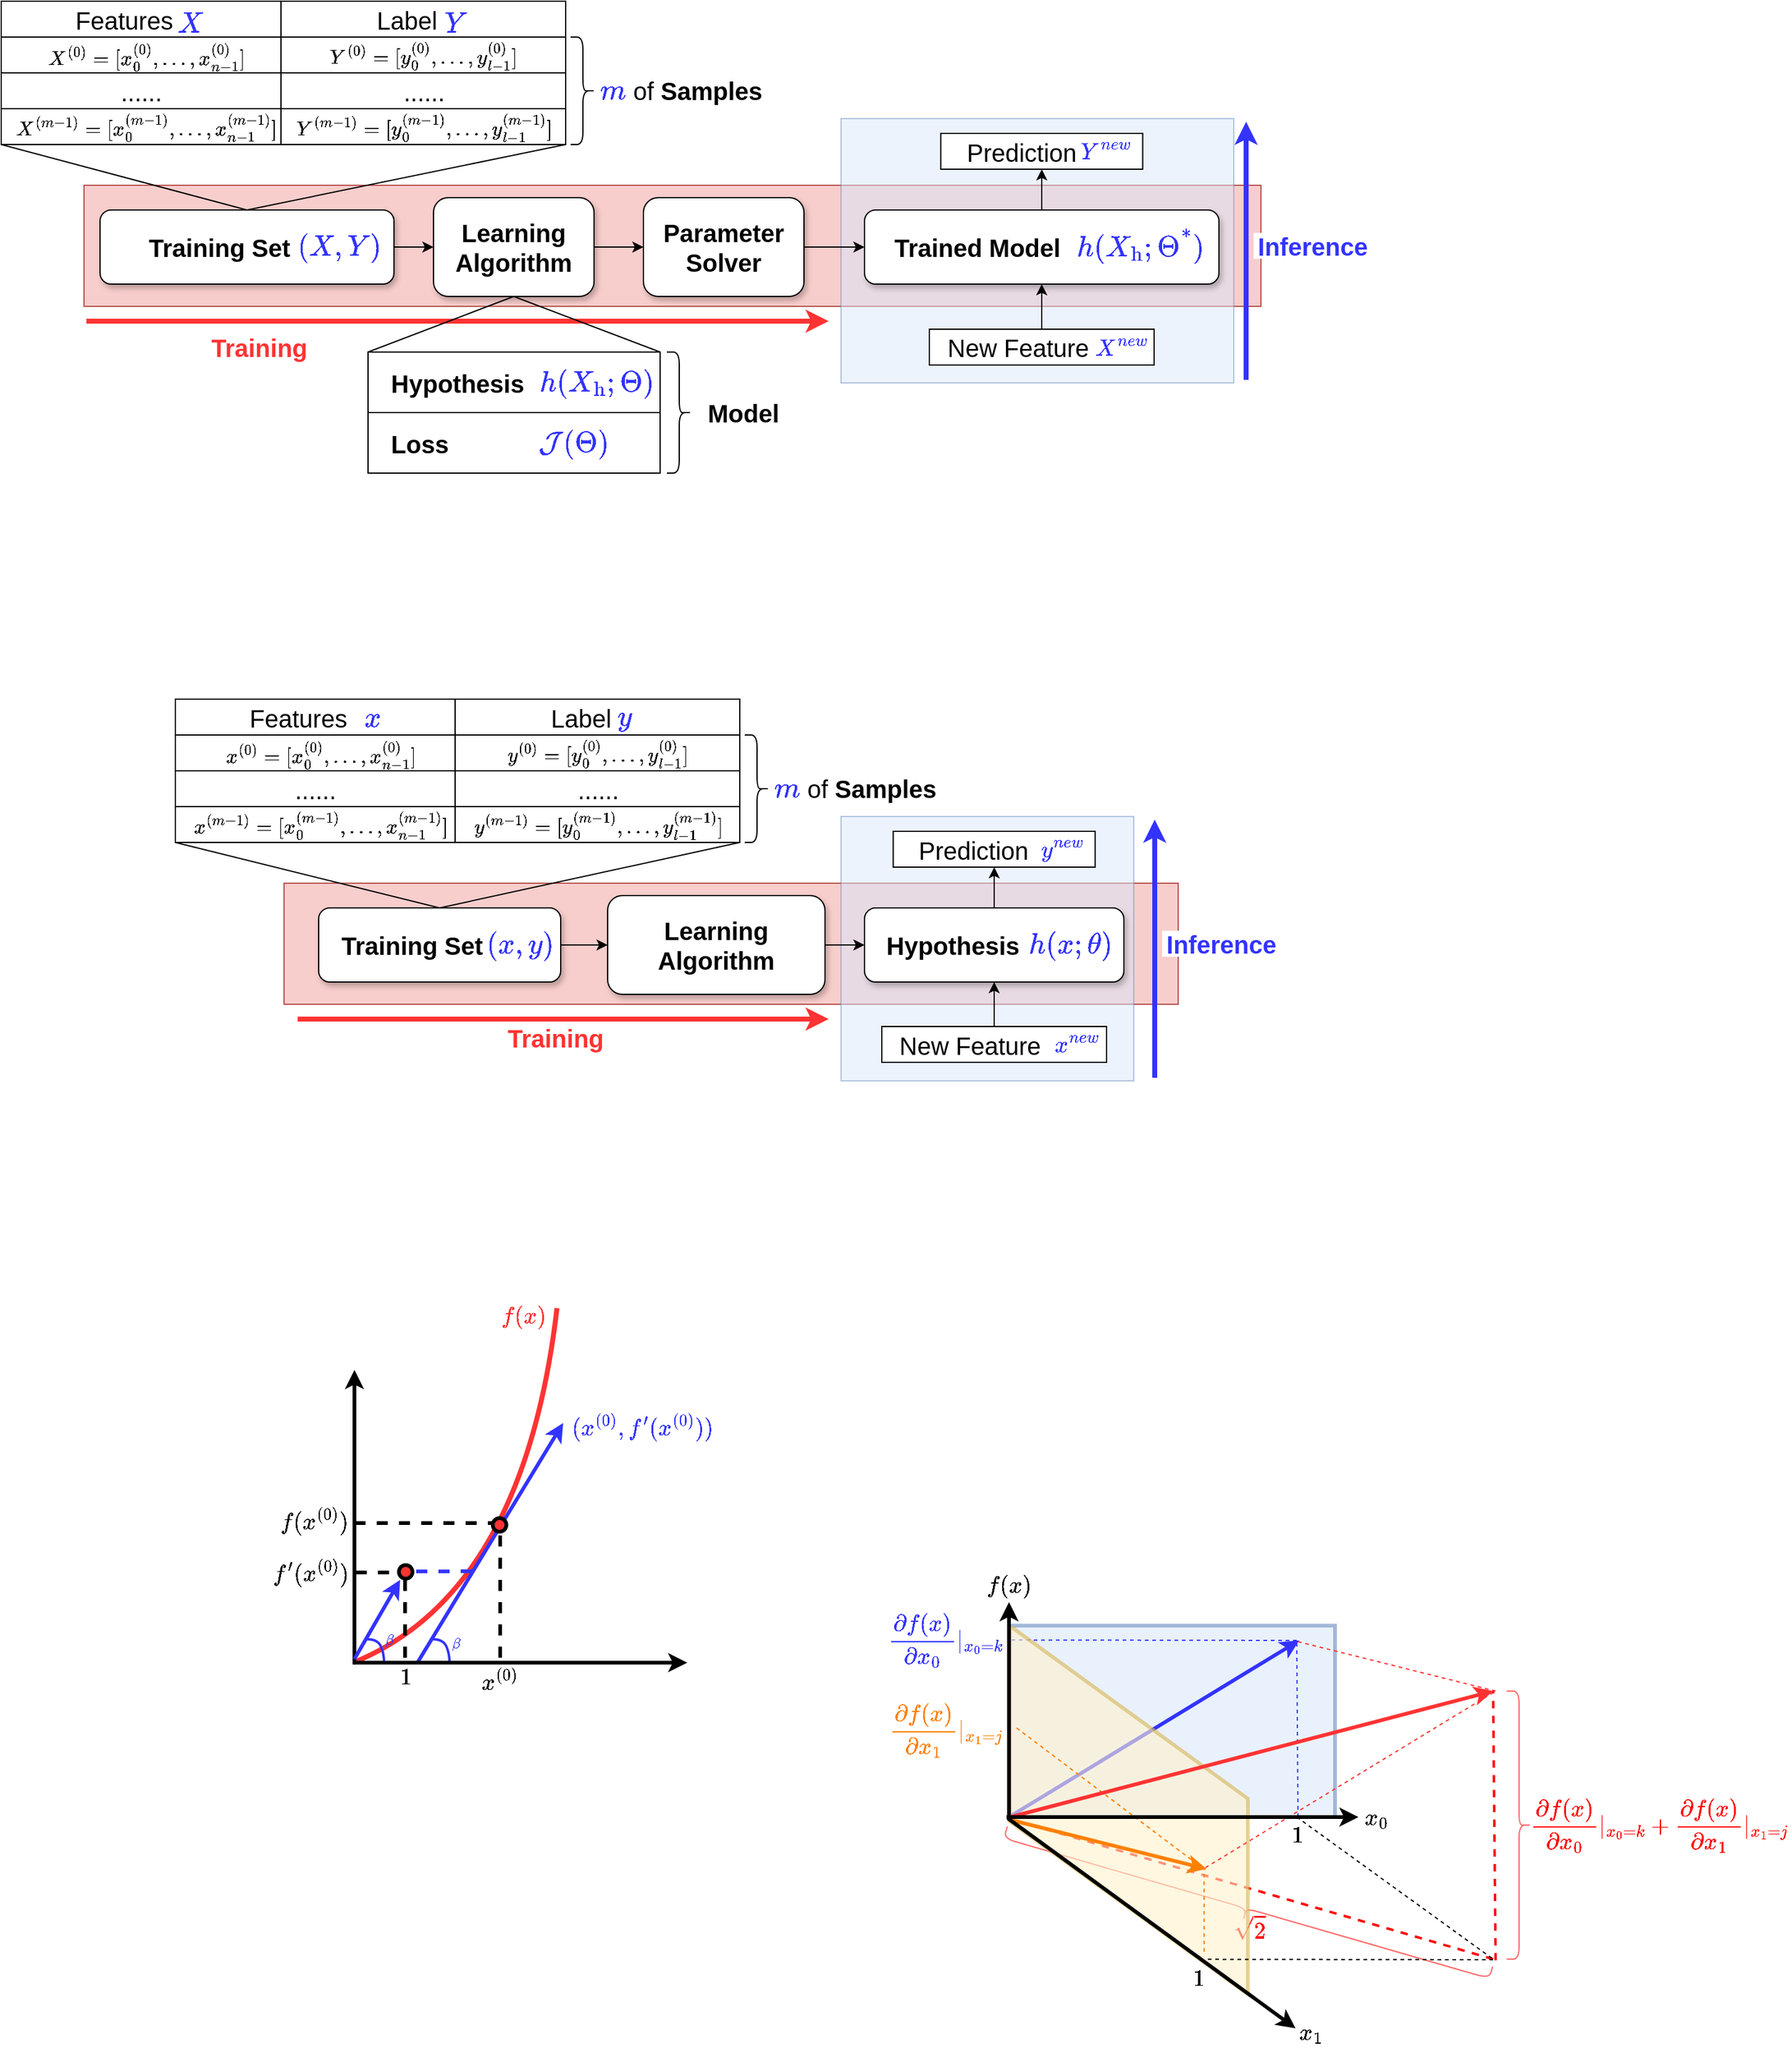 <mxfile version="15.8.7" type="device"><diagram id="SmCuxD0KoDtqSXD0Jxtx" name="第 1 页"><mxGraphModel dx="1598" dy="1598" grid="0" gridSize="10" guides="1" tooltips="1" connect="1" arrows="1" fold="1" page="0" pageScale="1" pageWidth="827" pageHeight="1169" math="1" shadow="0"><root><mxCell id="0"/><mxCell id="1" parent="0"/><mxCell id="81U2TxfX1TmiA7AvvJI9-63" value="&lt;font style=&quot;font-size: 16px&quot;&gt;$$\sqrt{2}$$&lt;/font&gt;" style="text;html=1;strokeColor=none;fillColor=none;align=center;verticalAlign=middle;whiteSpace=wrap;rounded=0;fontSize=16;fontColor=#FF0000;fontStyle=1" parent="1" vertex="1"><mxGeometry x="678" y="1149" width="60" height="30" as="geometry"/></mxCell><mxCell id="81U2TxfX1TmiA7AvvJI9-68" value="" style="shape=curlyBracket;whiteSpace=wrap;html=1;rounded=1;fontSize=10;fontColor=#FF0000;strokeWidth=1;fillColor=#FF3333;opacity=60;rotation=-73.9;strokeColor=#FF0000;size=0.5;" parent="1" vertex="1"><mxGeometry x="695.36" y="943.47" width="20" height="409" as="geometry"/></mxCell><mxCell id="81U2TxfX1TmiA7AvvJI9-62" value="" style="endArrow=none;html=1;rounded=0;strokeWidth=2;endFill=0;dashed=1;strokeColor=#FF0000;" parent="1" edge="1"><mxGeometry width="50" height="50" relative="1" as="geometry"><mxPoint x="905" y="1189" as="sourcePoint"/><mxPoint x="512" y="1075" as="targetPoint"/></mxGeometry></mxCell><mxCell id="81U2TxfX1TmiA7AvvJI9-39" value="" style="rounded=0;whiteSpace=wrap;html=1;fontSize=10;strokeWidth=3;fillColor=#dae8fc;strokeColor=#6c8ebf;opacity=60;" parent="1" vertex="1"><mxGeometry x="513" y="919" width="264" height="155" as="geometry"/></mxCell><mxCell id="81U2TxfX1TmiA7AvvJI9-50" value="" style="endArrow=none;html=1;rounded=0;strokeWidth=1;endFill=0;dashed=1;strokeColor=#3333FF;" parent="1" edge="1"><mxGeometry width="50" height="50" relative="1" as="geometry"><mxPoint x="746" y="931" as="sourcePoint"/><mxPoint x="513" y="930.66" as="targetPoint"/></mxGeometry></mxCell><mxCell id="81U2TxfX1TmiA7AvvJI9-38" value="" style="endArrow=classic;html=1;rounded=0;strokeWidth=3;strokeColor=#3333FF;" parent="1" edge="1"><mxGeometry width="50" height="50" relative="1" as="geometry"><mxPoint x="513" y="1074" as="sourcePoint"/><mxPoint x="748" y="931" as="targetPoint"/></mxGeometry></mxCell><mxCell id="81U2TxfX1TmiA7AvvJI9-3" value="" style="curved=1;endArrow=none;html=1;rounded=0;strokeWidth=4;endFill=0;fontColor=#FF3333;strokeColor=#FF3333;" parent="1" edge="1"><mxGeometry width="50" height="50" relative="1" as="geometry"><mxPoint x="-18" y="949" as="sourcePoint"/><mxPoint x="147" y="662" as="targetPoint"/><Array as="points"><mxPoint x="120" y="893"/></Array></mxGeometry></mxCell><mxCell id="81U2TxfX1TmiA7AvvJI9-29" value="" style="curved=1;endArrow=none;html=1;rounded=0;fontSize=16;fontColor=#FF3333;strokeColor=#3333FF;strokeWidth=2;endFill=0;" parent="1" edge="1"><mxGeometry width="50" height="50" relative="1" as="geometry"><mxPoint x="7" y="949" as="sourcePoint"/><mxPoint x="-7" y="930" as="targetPoint"/><Array as="points"><mxPoint x="7" y="942"/><mxPoint x="2" y="930"/></Array></mxGeometry></mxCell><mxCell id="81U2TxfX1TmiA7AvvJI9-19" value="" style="endArrow=classic;html=1;rounded=0;strokeWidth=3;strokeColor=#3333FF;" parent="1" edge="1"><mxGeometry width="50" height="50" relative="1" as="geometry"><mxPoint x="34" y="949" as="sourcePoint"/><mxPoint x="152" y="755" as="targetPoint"/></mxGeometry></mxCell><mxCell id="eMT4apWKfpymmdmv4tXJ-37" value="" style="rounded=0;whiteSpace=wrap;html=1;shadow=0;fontSize=16;strokeColor=#b85450;strokeWidth=1;fillColor=#f8cecc;" parent="1" vertex="1"><mxGeometry x="-74" y="318" width="724" height="98" as="geometry"/></mxCell><mxCell id="eMT4apWKfpymmdmv4tXJ-38" value="" style="rounded=0;whiteSpace=wrap;html=1;shadow=0;fontSize=16;strokeColor=#6c8ebf;strokeWidth=1;fillColor=#dae8fc;opacity=50;" parent="1" vertex="1"><mxGeometry x="377" y="264" width="237" height="214" as="geometry"/></mxCell><mxCell id="eMT4apWKfpymmdmv4tXJ-4" style="edgeStyle=orthogonalEdgeStyle;rounded=0;orthogonalLoop=1;jettySize=auto;html=1;entryX=0;entryY=0.5;entryDx=0;entryDy=0;fontSize=20;" parent="1" source="eMT4apWKfpymmdmv4tXJ-1" target="eMT4apWKfpymmdmv4tXJ-3" edge="1"><mxGeometry relative="1" as="geometry"/></mxCell><mxCell id="eMT4apWKfpymmdmv4tXJ-1" value="&lt;font style=&quot;font-size: 20px&quot;&gt;&lt;b&gt;Training Set&amp;nbsp; &amp;nbsp; &amp;nbsp; &amp;nbsp;&amp;nbsp;&lt;/b&gt;&lt;/font&gt;" style="rounded=1;whiteSpace=wrap;html=1;shadow=1;" parent="1" vertex="1"><mxGeometry x="-46" y="338" width="196" height="60" as="geometry"/></mxCell><mxCell id="eMT4apWKfpymmdmv4tXJ-22" style="edgeStyle=orthogonalEdgeStyle;rounded=0;orthogonalLoop=1;jettySize=auto;html=1;fontSize=20;fontColor=#000000;" parent="1" source="eMT4apWKfpymmdmv4tXJ-2" target="eMT4apWKfpymmdmv4tXJ-21" edge="1"><mxGeometry relative="1" as="geometry"/></mxCell><mxCell id="eMT4apWKfpymmdmv4tXJ-2" value="&lt;font style=&quot;font-size: 20px&quot;&gt;&lt;b&gt;Hypothesis&amp;nbsp; &amp;nbsp; &amp;nbsp; &amp;nbsp; &amp;nbsp; &amp;nbsp;&amp;nbsp;&lt;/b&gt;&lt;/font&gt;" style="rounded=1;whiteSpace=wrap;html=1;shadow=1;" parent="1" vertex="1"><mxGeometry x="396" y="338" width="210" height="60" as="geometry"/></mxCell><mxCell id="eMT4apWKfpymmdmv4tXJ-5" style="edgeStyle=orthogonalEdgeStyle;rounded=0;orthogonalLoop=1;jettySize=auto;html=1;fontSize=20;" parent="1" source="eMT4apWKfpymmdmv4tXJ-3" target="eMT4apWKfpymmdmv4tXJ-2" edge="1"><mxGeometry relative="1" as="geometry"/></mxCell><mxCell id="eMT4apWKfpymmdmv4tXJ-3" value="&lt;font style=&quot;font-size: 20px&quot;&gt;&lt;b&gt;Learning Algorithm&lt;/b&gt;&lt;/font&gt;" style="rounded=1;whiteSpace=wrap;html=1;shadow=1;" parent="1" vertex="1"><mxGeometry x="188" y="328" width="176" height="80" as="geometry"/></mxCell><mxCell id="eMT4apWKfpymmdmv4tXJ-6" value="$$h(x;\theta)$$" style="text;html=1;strokeColor=none;fillColor=none;align=center;verticalAlign=middle;whiteSpace=wrap;rounded=0;fontSize=20;fontColor=#3333FF;fontStyle=1" parent="1" vertex="1"><mxGeometry x="533" y="353" width="60" height="30" as="geometry"/></mxCell><mxCell id="eMT4apWKfpymmdmv4tXJ-7" value="Features&amp;nbsp; &amp;nbsp; &amp;nbsp;" style="rounded=0;whiteSpace=wrap;html=1;fontSize=20;" parent="1" vertex="1"><mxGeometry x="-162" y="169" width="226.5" height="29" as="geometry"/></mxCell><mxCell id="eMT4apWKfpymmdmv4tXJ-8" value="Label&amp;nbsp; &amp;nbsp; &amp;nbsp;" style="rounded=0;whiteSpace=wrap;html=1;fontSize=20;" parent="1" vertex="1"><mxGeometry x="64.5" y="169" width="230.5" height="29" as="geometry"/></mxCell><mxCell id="eMT4apWKfpymmdmv4tXJ-9" value="$$x$$" style="text;html=1;strokeColor=none;fillColor=none;align=center;verticalAlign=middle;whiteSpace=wrap;rounded=0;fontSize=20;fontColor=#3333FF;fontStyle=1" parent="1" vertex="1"><mxGeometry x="-32" y="169" width="60" height="30" as="geometry"/></mxCell><mxCell id="eMT4apWKfpymmdmv4tXJ-10" value="$$y$$" style="text;html=1;strokeColor=none;fillColor=none;align=center;verticalAlign=middle;whiteSpace=wrap;rounded=0;fontSize=20;fontColor=#3333FF;fontStyle=1" parent="1" vertex="1"><mxGeometry x="188" y="168" width="28" height="30" as="geometry"/></mxCell><mxCell id="eMT4apWKfpymmdmv4tXJ-13" value="......" style="rounded=0;whiteSpace=wrap;html=1;fontSize=20;" parent="1" vertex="1"><mxGeometry x="-162" y="227" width="226.5" height="29" as="geometry"/></mxCell><mxCell id="eMT4apWKfpymmdmv4tXJ-14" value="......" style="rounded=0;whiteSpace=wrap;html=1;fontSize=20;" parent="1" vertex="1"><mxGeometry x="64.5" y="227" width="230.5" height="29" as="geometry"/></mxCell><mxCell id="eMT4apWKfpymmdmv4tXJ-17" value="&lt;font color=&quot;#000000&quot;&gt;of&lt;b&gt; Samples&lt;/b&gt;&lt;/font&gt;" style="text;html=1;strokeColor=none;fillColor=none;align=center;verticalAlign=middle;whiteSpace=wrap;rounded=0;shadow=1;fontSize=20;fontColor=#3333FF;" parent="1" vertex="1"><mxGeometry x="347" y="230.5" width="110" height="21" as="geometry"/></mxCell><mxCell id="eMT4apWKfpymmdmv4tXJ-19" style="edgeStyle=orthogonalEdgeStyle;rounded=0;orthogonalLoop=1;jettySize=auto;html=1;entryX=0.5;entryY=1;entryDx=0;entryDy=0;fontSize=20;fontColor=#000000;" parent="1" source="eMT4apWKfpymmdmv4tXJ-18" target="eMT4apWKfpymmdmv4tXJ-2" edge="1"><mxGeometry relative="1" as="geometry"/></mxCell><mxCell id="eMT4apWKfpymmdmv4tXJ-18" value="New Feature&amp;nbsp; &amp;nbsp; &amp;nbsp; &amp;nbsp;" style="rounded=0;whiteSpace=wrap;html=1;fontSize=20;" parent="1" vertex="1"><mxGeometry x="410" y="434" width="182" height="29" as="geometry"/></mxCell><mxCell id="eMT4apWKfpymmdmv4tXJ-20" value="$$x^{new}$$" style="text;html=1;strokeColor=none;fillColor=none;align=center;verticalAlign=middle;whiteSpace=wrap;rounded=0;fontSize=16;fontColor=#3333FF;fontStyle=1" parent="1" vertex="1"><mxGeometry x="538" y="434" width="60" height="30" as="geometry"/></mxCell><mxCell id="eMT4apWKfpymmdmv4tXJ-21" value="Prediction&amp;nbsp; &amp;nbsp; &amp;nbsp;&amp;nbsp;" style="rounded=0;whiteSpace=wrap;html=1;fontSize=20;" parent="1" vertex="1"><mxGeometry x="419.25" y="276" width="163.5" height="29" as="geometry"/></mxCell><mxCell id="eMT4apWKfpymmdmv4tXJ-23" value="$$y^{new}$$" style="text;html=1;strokeColor=none;fillColor=none;align=center;verticalAlign=middle;whiteSpace=wrap;rounded=0;fontSize=16;fontColor=#3333FF;fontStyle=1" parent="1" vertex="1"><mxGeometry x="543" y="276" width="28" height="30" as="geometry"/></mxCell><mxCell id="eMT4apWKfpymmdmv4tXJ-24" value="" style="rounded=0;whiteSpace=wrap;html=1;fontSize=16;" parent="1" vertex="1"><mxGeometry x="-162" y="198" width="226.5" height="29" as="geometry"/></mxCell><mxCell id="eMT4apWKfpymmdmv4tXJ-25" value="&lt;span style=&quot;font-size: 14px&quot;&gt;$$y^{(0)}=[y^{(0)}_0,...,y^{(0)}_{l-1}]$$&lt;/span&gt;" style="rounded=0;whiteSpace=wrap;html=1;fontSize=16;" parent="1" vertex="1"><mxGeometry x="64.5" y="198" width="230.5" height="29" as="geometry"/></mxCell><mxCell id="eMT4apWKfpymmdmv4tXJ-26" value="" style="shape=curlyBracket;whiteSpace=wrap;html=1;rounded=1;shadow=0;fontSize=20;fontColor=#000000;strokeWidth=1;strokeColor=default;rotation=-180;" parent="1" vertex="1"><mxGeometry x="299" y="198" width="20" height="87" as="geometry"/></mxCell><mxCell id="eMT4apWKfpymmdmv4tXJ-27" value="$$m$$" style="text;html=1;strokeColor=none;fillColor=none;align=center;verticalAlign=middle;whiteSpace=wrap;rounded=0;fontSize=20;fontColor=#3333FF;fontStyle=1" parent="1" vertex="1"><mxGeometry x="303" y="226" width="60" height="30" as="geometry"/></mxCell><mxCell id="eMT4apWKfpymmdmv4tXJ-28" value="" style="rounded=0;whiteSpace=wrap;html=1;fontSize=16;" parent="1" vertex="1"><mxGeometry x="-162" y="256" width="226.5" height="29" as="geometry"/></mxCell><mxCell id="eMT4apWKfpymmdmv4tXJ-29" value="&lt;span style=&quot;font-size: 14px&quot;&gt;$$y^{(m-1)}=[y^{(m-1)}_0,...,y^{(m-1)}_{l-1}]$$&lt;/span&gt;" style="rounded=0;whiteSpace=wrap;html=1;fontSize=16;" parent="1" vertex="1"><mxGeometry x="64.5" y="256" width="230.5" height="29" as="geometry"/></mxCell><mxCell id="eMT4apWKfpymmdmv4tXJ-30" value="" style="endArrow=none;html=1;rounded=0;fontSize=16;fontColor=#000000;exitX=0.5;exitY=0;exitDx=0;exitDy=0;entryX=1;entryY=1;entryDx=0;entryDy=0;" parent="1" source="eMT4apWKfpymmdmv4tXJ-1" target="eMT4apWKfpymmdmv4tXJ-29" edge="1"><mxGeometry width="50" height="50" relative="1" as="geometry"><mxPoint x="184" y="276" as="sourcePoint"/><mxPoint x="234" y="226" as="targetPoint"/></mxGeometry></mxCell><mxCell id="eMT4apWKfpymmdmv4tXJ-31" value="" style="endArrow=none;html=1;rounded=0;fontSize=16;fontColor=#000000;exitX=0.5;exitY=0;exitDx=0;exitDy=0;entryX=0;entryY=1;entryDx=0;entryDy=0;" parent="1" source="eMT4apWKfpymmdmv4tXJ-1" target="eMT4apWKfpymmdmv4tXJ-28" edge="1"><mxGeometry width="50" height="50" relative="1" as="geometry"><mxPoint x="72" y="348" as="sourcePoint"/><mxPoint x="175.5" y="314" as="targetPoint"/></mxGeometry></mxCell><mxCell id="eMT4apWKfpymmdmv4tXJ-32" value="$$(x,y)$$" style="text;html=1;strokeColor=none;fillColor=none;align=center;verticalAlign=middle;whiteSpace=wrap;rounded=0;fontSize=20;fontColor=#3333FF;fontStyle=1" parent="1" vertex="1"><mxGeometry x="87" y="353" width="60" height="30" as="geometry"/></mxCell><mxCell id="eMT4apWKfpymmdmv4tXJ-33" value="&lt;font style=&quot;font-size: 14px&quot;&gt;$$x^{(0)}=[x^{(0)}_0,...,x^{(0)}_{n-1}]$$&lt;/font&gt;" style="text;html=1;strokeColor=none;fillColor=none;align=center;verticalAlign=middle;whiteSpace=wrap;rounded=0;shadow=0;fontSize=16;fontColor=#000000;" parent="1" vertex="1"><mxGeometry x="-131" y="199" width="174" height="30" as="geometry"/></mxCell><mxCell id="eMT4apWKfpymmdmv4tXJ-34" value="&lt;font style=&quot;font-size: 14px&quot;&gt;$$x^{(m-1)}=[x^{(m-1)}_0,...,x^{(m-1)}_{n-1}]$$&lt;/font&gt;" style="text;html=1;strokeColor=none;fillColor=none;align=center;verticalAlign=middle;whiteSpace=wrap;rounded=0;shadow=0;fontSize=16;fontColor=#000000;" parent="1" vertex="1"><mxGeometry x="-131" y="256" width="174" height="30" as="geometry"/></mxCell><mxCell id="eMT4apWKfpymmdmv4tXJ-39" value="" style="endArrow=classic;html=1;rounded=0;fontSize=16;fontColor=#000000;strokeWidth=4;strokeColor=#3333FF;" parent="1" edge="1"><mxGeometry width="50" height="50" relative="1" as="geometry"><mxPoint x="631" y="475.5" as="sourcePoint"/><mxPoint x="631" y="266.5" as="targetPoint"/></mxGeometry></mxCell><mxCell id="eMT4apWKfpymmdmv4tXJ-40" value="" style="endArrow=classic;html=1;rounded=0;fontSize=16;fontColor=#000000;strokeWidth=4;strokeColor=#FF3333;" parent="1" edge="1"><mxGeometry width="50" height="50" relative="1" as="geometry"><mxPoint x="-63" y="428" as="sourcePoint"/><mxPoint x="367" y="428" as="targetPoint"/></mxGeometry></mxCell><mxCell id="eMT4apWKfpymmdmv4tXJ-43" value="&lt;b&gt;&lt;font color=&quot;#ff3333&quot;&gt;Training&lt;/font&gt;&lt;/b&gt;" style="text;html=1;strokeColor=none;fillColor=none;align=center;verticalAlign=middle;whiteSpace=wrap;rounded=0;shadow=1;fontSize=20;fontColor=#3333FF;" parent="1" vertex="1"><mxGeometry x="91" y="432" width="110" height="21" as="geometry"/></mxCell><mxCell id="eMT4apWKfpymmdmv4tXJ-44" value="&lt;b&gt;Inference&lt;/b&gt;" style="text;html=1;strokeColor=none;fillColor=default;align=center;verticalAlign=middle;whiteSpace=wrap;rounded=0;shadow=0;fontSize=20;fontColor=#3333FF;" parent="1" vertex="1"><mxGeometry x="637" y="356.5" width="96" height="21" as="geometry"/></mxCell><mxCell id="81U2TxfX1TmiA7AvvJI9-4" value="" style="endArrow=none;dashed=1;html=1;rounded=0;strokeWidth=3;" parent="1" edge="1"><mxGeometry width="50" height="50" relative="1" as="geometry"><mxPoint x="101" y="945" as="sourcePoint"/><mxPoint x="101" y="834" as="targetPoint"/></mxGeometry></mxCell><mxCell id="81U2TxfX1TmiA7AvvJI9-5" value="" style="endArrow=none;dashed=1;html=1;rounded=0;strokeWidth=3;" parent="1" edge="1"><mxGeometry width="50" height="50" relative="1" as="geometry"><mxPoint x="-17" y="836" as="sourcePoint"/><mxPoint x="97" y="836" as="targetPoint"/></mxGeometry></mxCell><mxCell id="81U2TxfX1TmiA7AvvJI9-10" value="" style="ellipse;whiteSpace=wrap;html=1;aspect=fixed;strokeWidth=3;fillColor=#FF3333;" parent="1" vertex="1"><mxGeometry x="95" y="832" width="11" height="11" as="geometry"/></mxCell><mxCell id="81U2TxfX1TmiA7AvvJI9-13" value="&lt;font style=&quot;font-size: 16px;&quot;&gt;$$f(x)$$&lt;/font&gt;" style="text;html=1;strokeColor=none;fillColor=none;align=center;verticalAlign=middle;whiteSpace=wrap;rounded=0;fontSize=16;fontColor=#FF3333;fontStyle=1" parent="1" vertex="1"><mxGeometry x="90" y="654" width="60" height="30" as="geometry"/></mxCell><mxCell id="81U2TxfX1TmiA7AvvJI9-14" value="&lt;font style=&quot;font-size: 16px&quot; color=&quot;#000000&quot;&gt;$$x^{(0)}$$&lt;/font&gt;" style="text;html=1;strokeColor=none;fillColor=none;align=center;verticalAlign=middle;whiteSpace=wrap;rounded=0;fontSize=16;fontColor=#3333FF;fontStyle=1" parent="1" vertex="1"><mxGeometry x="70.5" y="949" width="60" height="30" as="geometry"/></mxCell><mxCell id="81U2TxfX1TmiA7AvvJI9-15" value="&lt;font style=&quot;font-size: 16px&quot; color=&quot;#000000&quot;&gt;$$f(x^{(0)})$$&lt;/font&gt;" style="text;html=1;strokeColor=none;fillColor=none;align=center;verticalAlign=middle;whiteSpace=wrap;rounded=0;fontSize=16;fontColor=#3333FF;fontStyle=1" parent="1" vertex="1"><mxGeometry x="-78.75" y="819" width="60" height="30" as="geometry"/></mxCell><mxCell id="81U2TxfX1TmiA7AvvJI9-16" value="&lt;font style=&quot;font-size: 16px&quot;&gt;$$(x^{(0)},f'(x^{(0)}))$$&lt;/font&gt;" style="text;html=1;strokeColor=none;fillColor=none;align=center;verticalAlign=middle;whiteSpace=wrap;rounded=0;fontSize=16;fontColor=#3333FF;fontStyle=1" parent="1" vertex="1"><mxGeometry x="124" y="737" width="184" height="42" as="geometry"/></mxCell><mxCell id="81U2TxfX1TmiA7AvvJI9-20" value="" style="endArrow=none;dashed=1;html=1;rounded=0;strokeWidth=3;" parent="1" edge="1"><mxGeometry width="50" height="50" relative="1" as="geometry"><mxPoint x="-16" y="876" as="sourcePoint"/><mxPoint x="23" y="876" as="targetPoint"/></mxGeometry></mxCell><mxCell id="81U2TxfX1TmiA7AvvJI9-21" value="&lt;font style=&quot;font-size: 16px&quot; color=&quot;#000000&quot;&gt;$$f'(x^{(0)})$$&lt;/font&gt;" style="text;html=1;strokeColor=none;fillColor=none;align=center;verticalAlign=middle;whiteSpace=wrap;rounded=0;fontSize=16;fontColor=#3333FF;fontStyle=1" parent="1" vertex="1"><mxGeometry x="-82" y="860.5" width="60" height="30" as="geometry"/></mxCell><mxCell id="81U2TxfX1TmiA7AvvJI9-22" value="" style="ellipse;whiteSpace=wrap;html=1;aspect=fixed;strokeWidth=3;fillColor=#FF3333;" parent="1" vertex="1"><mxGeometry x="19" y="870" width="11" height="11" as="geometry"/></mxCell><mxCell id="81U2TxfX1TmiA7AvvJI9-25" value="" style="endArrow=none;dashed=1;html=1;rounded=0;strokeWidth=3;" parent="1" edge="1"><mxGeometry width="50" height="50" relative="1" as="geometry"><mxPoint x="24" y="945" as="sourcePoint"/><mxPoint x="24" y="880" as="targetPoint"/></mxGeometry></mxCell><mxCell id="81U2TxfX1TmiA7AvvJI9-1" value="" style="endArrow=classic;html=1;rounded=0;strokeWidth=3;" parent="1" edge="1"><mxGeometry width="50" height="50" relative="1" as="geometry"><mxPoint x="-17" y="950" as="sourcePoint"/><mxPoint x="-17" y="712" as="targetPoint"/></mxGeometry></mxCell><mxCell id="81U2TxfX1TmiA7AvvJI9-26" value="&lt;font style=&quot;font-size: 16px;&quot; color=&quot;#000000&quot;&gt;$$1$$&lt;/font&gt;" style="text;html=1;strokeColor=none;fillColor=none;align=center;verticalAlign=middle;whiteSpace=wrap;rounded=0;fontSize=16;fontColor=#3333FF;fontStyle=1" parent="1" vertex="1"><mxGeometry x="-5.5" y="946" width="60" height="30" as="geometry"/></mxCell><mxCell id="81U2TxfX1TmiA7AvvJI9-27" value="" style="endArrow=none;dashed=1;html=1;rounded=0;strokeWidth=3;strokeColor=#3333FF;" parent="1" edge="1"><mxGeometry width="50" height="50" relative="1" as="geometry"><mxPoint x="33" y="875.16" as="sourcePoint"/><mxPoint x="79" y="875" as="targetPoint"/></mxGeometry></mxCell><mxCell id="81U2TxfX1TmiA7AvvJI9-30" value="" style="curved=1;endArrow=none;html=1;rounded=0;fontSize=16;fontColor=#FF3333;strokeColor=#3333FF;strokeWidth=2;endFill=0;" parent="1" edge="1"><mxGeometry width="50" height="50" relative="1" as="geometry"><mxPoint x="60" y="949" as="sourcePoint"/><mxPoint x="46" y="930" as="targetPoint"/><Array as="points"><mxPoint x="60" y="942"/><mxPoint x="55" y="930"/></Array></mxGeometry></mxCell><mxCell id="81U2TxfX1TmiA7AvvJI9-2" value="" style="endArrow=classic;html=1;rounded=0;strokeWidth=3;" parent="1" edge="1"><mxGeometry width="50" height="50" relative="1" as="geometry"><mxPoint x="-18.5" y="949" as="sourcePoint"/><mxPoint x="252.5" y="949" as="targetPoint"/></mxGeometry></mxCell><mxCell id="81U2TxfX1TmiA7AvvJI9-31" value="&lt;font style=&quot;font-size: 10px;&quot;&gt;$$\beta$$&lt;/font&gt;" style="text;html=1;strokeColor=none;fillColor=none;align=center;verticalAlign=middle;whiteSpace=wrap;rounded=0;fontSize=10;fontColor=#3333FF;fontStyle=1" parent="1" vertex="1"><mxGeometry x="-18.75" y="916" width="60" height="30" as="geometry"/></mxCell><mxCell id="81U2TxfX1TmiA7AvvJI9-33" value="&lt;font style=&quot;font-size: 10px;&quot;&gt;$$\beta$$&lt;/font&gt;" style="text;html=1;strokeColor=none;fillColor=none;align=center;verticalAlign=middle;whiteSpace=wrap;rounded=0;fontSize=10;fontColor=#3333FF;fontStyle=1" parent="1" vertex="1"><mxGeometry x="35" y="919" width="60" height="30" as="geometry"/></mxCell><mxCell id="81U2TxfX1TmiA7AvvJI9-34" value="" style="endArrow=classic;html=1;rounded=0;strokeWidth=3;strokeColor=#3333FF;" parent="1" edge="1"><mxGeometry width="50" height="50" relative="1" as="geometry"><mxPoint x="-17" y="946" as="sourcePoint"/><mxPoint x="20" y="882" as="targetPoint"/></mxGeometry></mxCell><mxCell id="81U2TxfX1TmiA7AvvJI9-44" value="&lt;font style=&quot;font-size: 16px&quot; color=&quot;#000000&quot;&gt;$$x_0$$&lt;/font&gt;" style="text;html=1;strokeColor=none;fillColor=none;align=center;verticalAlign=middle;whiteSpace=wrap;rounded=0;fontSize=16;fontColor=#3333FF;fontStyle=1" parent="1" vertex="1"><mxGeometry x="781" y="1060" width="60" height="30" as="geometry"/></mxCell><mxCell id="81U2TxfX1TmiA7AvvJI9-45" value="&lt;font style=&quot;font-size: 16px&quot; color=&quot;#000000&quot;&gt;$$x_1$$&lt;/font&gt;" style="text;html=1;strokeColor=none;fillColor=none;align=center;verticalAlign=middle;whiteSpace=wrap;rounded=0;fontSize=16;fontColor=#3333FF;fontStyle=1" parent="1" vertex="1"><mxGeometry x="728" y="1234" width="60" height="30" as="geometry"/></mxCell><mxCell id="81U2TxfX1TmiA7AvvJI9-46" value="&lt;font style=&quot;font-size: 16px&quot; color=&quot;#000000&quot;&gt;$$f(x)$$&lt;/font&gt;" style="text;html=1;strokeColor=none;fillColor=none;align=center;verticalAlign=middle;whiteSpace=wrap;rounded=0;fontSize=16;fontColor=#3333FF;fontStyle=1" parent="1" vertex="1"><mxGeometry x="483" y="872" width="60" height="30" as="geometry"/></mxCell><mxCell id="81U2TxfX1TmiA7AvvJI9-47" value="" style="endArrow=none;html=1;rounded=0;strokeWidth=1;endFill=0;dashed=1;strokeColor=#3333FF;" parent="1" edge="1"><mxGeometry width="50" height="50" relative="1" as="geometry"><mxPoint x="747" y="1074" as="sourcePoint"/><mxPoint x="746" y="933" as="targetPoint"/></mxGeometry></mxCell><mxCell id="81U2TxfX1TmiA7AvvJI9-49" value="" style="endArrow=none;html=1;rounded=0;strokeWidth=1;endFill=0;dashed=1;strokeColor=#FF8000;" parent="1" edge="1"><mxGeometry width="50" height="50" relative="1" as="geometry"><mxPoint x="665.34" y="1112" as="sourcePoint"/><mxPoint x="518" y="1001" as="targetPoint"/></mxGeometry></mxCell><mxCell id="81U2TxfX1TmiA7AvvJI9-51" value="&lt;font style=&quot;font-size: 16px&quot; color=&quot;#000000&quot;&gt;$$1$$&lt;/font&gt;" style="text;html=1;strokeColor=none;fillColor=none;align=center;verticalAlign=middle;whiteSpace=wrap;rounded=0;fontSize=16;fontColor=#3333FF;fontStyle=1" parent="1" vertex="1"><mxGeometry x="717" y="1074" width="60" height="30" as="geometry"/></mxCell><mxCell id="81U2TxfX1TmiA7AvvJI9-52" value="&lt;font style=&quot;font-size: 16px&quot; color=&quot;#000000&quot;&gt;$$1$$&lt;/font&gt;" style="text;html=1;strokeColor=none;fillColor=none;align=center;verticalAlign=middle;whiteSpace=wrap;rounded=0;fontSize=16;fontColor=#3333FF;fontStyle=1" parent="1" vertex="1"><mxGeometry x="637" y="1190" width="60" height="30" as="geometry"/></mxCell><mxCell id="81U2TxfX1TmiA7AvvJI9-40" value="" style="shape=parallelogram;perimeter=parallelogramPerimeter;whiteSpace=wrap;html=1;fixedSize=1;fontSize=10;strokeWidth=3;fillColor=#fff2cc;opacity=60;strokeColor=#d6b656;size=139.814;rotation=90;" parent="1" vertex="1"><mxGeometry x="461" y="972" width="298.16" height="192.69" as="geometry"/></mxCell><mxCell id="81U2TxfX1TmiA7AvvJI9-48" value="" style="endArrow=none;html=1;rounded=0;strokeWidth=1;endFill=0;dashed=1;strokeColor=#FF8000;" parent="1" edge="1"><mxGeometry width="50" height="50" relative="1" as="geometry"><mxPoint x="671" y="1183" as="sourcePoint"/><mxPoint x="671" y="1115" as="targetPoint"/></mxGeometry></mxCell><mxCell id="81U2TxfX1TmiA7AvvJI9-43" value="" style="endArrow=classic;html=1;rounded=0;strokeWidth=3;strokeColor=#FF8000;" parent="1" edge="1"><mxGeometry width="50" height="50" relative="1" as="geometry"><mxPoint x="513" y="1076" as="sourcePoint"/><mxPoint x="673" y="1116" as="targetPoint"/></mxGeometry></mxCell><mxCell id="81U2TxfX1TmiA7AvvJI9-53" value="" style="endArrow=none;html=1;rounded=0;strokeWidth=1;endFill=0;dashed=1;strokeColor=#FF8000;" parent="1" edge="1"><mxGeometry width="50" height="50" relative="1" as="geometry"><mxPoint x="665.34" y="1112" as="sourcePoint"/><mxPoint x="518" y="1001" as="targetPoint"/></mxGeometry></mxCell><mxCell id="81U2TxfX1TmiA7AvvJI9-54" value="&lt;font style=&quot;font-size: 16px&quot;&gt;$$ \frac{\partial&amp;nbsp;&lt;br&gt;f(x)}{\partial&amp;nbsp;&lt;br&gt;x_0}|_{x_0=k}$$&lt;/font&gt;" style="text;html=1;strokeColor=none;fillColor=none;align=center;verticalAlign=middle;whiteSpace=wrap;rounded=0;fontSize=16;fontColor=#3333FF;fontStyle=1" parent="1" vertex="1"><mxGeometry x="432" y="916" width="60" height="30" as="geometry"/></mxCell><mxCell id="81U2TxfX1TmiA7AvvJI9-55" value="&lt;font style=&quot;font-size: 16px&quot;&gt;$$ \frac{\partial&amp;nbsp;&lt;br&gt;f(x)}{\partial&amp;nbsp;&lt;br&gt;x_1}|_{x_1=j}$$&lt;/font&gt;" style="text;html=1;strokeColor=none;fillColor=none;align=center;verticalAlign=middle;whiteSpace=wrap;rounded=0;fontSize=16;fontColor=#FF8000;fontStyle=1" parent="1" vertex="1"><mxGeometry x="432" y="988" width="60" height="30" as="geometry"/></mxCell><mxCell id="81U2TxfX1TmiA7AvvJI9-56" value="" style="endArrow=none;html=1;rounded=0;strokeWidth=1;strokeColor=#FF3333;endFill=0;dashed=1;" parent="1" edge="1"><mxGeometry width="50" height="50" relative="1" as="geometry"><mxPoint x="672" y="1115" as="sourcePoint"/><mxPoint x="907" y="972" as="targetPoint"/></mxGeometry></mxCell><mxCell id="81U2TxfX1TmiA7AvvJI9-57" value="" style="endArrow=none;html=1;rounded=0;strokeWidth=1;strokeColor=#FF3333;endFill=0;dashed=1;" parent="1" edge="1"><mxGeometry width="50" height="50" relative="1" as="geometry"><mxPoint x="747" y="932" as="sourcePoint"/><mxPoint x="907" y="972" as="targetPoint"/></mxGeometry></mxCell><mxCell id="81U2TxfX1TmiA7AvvJI9-58" value="" style="endArrow=classic;html=1;rounded=0;strokeWidth=3;strokeColor=#FF3333;endFill=1;" parent="1" edge="1"><mxGeometry width="50" height="50" relative="1" as="geometry"><mxPoint x="514" y="1074" as="sourcePoint"/><mxPoint x="905" y="972" as="targetPoint"/></mxGeometry></mxCell><mxCell id="81U2TxfX1TmiA7AvvJI9-59" value="" style="endArrow=none;html=1;rounded=0;strokeWidth=1;dashed=1;endFill=0;" parent="1" edge="1"><mxGeometry width="50" height="50" relative="1" as="geometry"><mxPoint x="746" y="1074" as="sourcePoint"/><mxPoint x="905" y="1189" as="targetPoint"/></mxGeometry></mxCell><mxCell id="81U2TxfX1TmiA7AvvJI9-60" value="" style="endArrow=none;html=1;rounded=0;strokeWidth=1;endFill=0;dashed=1;strokeColor=#000000;" parent="1" edge="1"><mxGeometry width="50" height="50" relative="1" as="geometry"><mxPoint x="905.0" y="1189.51" as="sourcePoint"/><mxPoint x="672" y="1189.17" as="targetPoint"/></mxGeometry></mxCell><mxCell id="81U2TxfX1TmiA7AvvJI9-61" value="" style="endArrow=none;html=1;rounded=0;strokeWidth=2;endFill=0;dashed=1;strokeColor=#FF0000;" parent="1" edge="1"><mxGeometry width="50" height="50" relative="1" as="geometry"><mxPoint x="907" y="1190" as="sourcePoint"/><mxPoint x="905.0" y="972" as="targetPoint"/></mxGeometry></mxCell><mxCell id="81U2TxfX1TmiA7AvvJI9-36" value="" style="endArrow=classic;html=1;rounded=0;strokeWidth=3;" parent="1" edge="1"><mxGeometry width="50" height="50" relative="1" as="geometry"><mxPoint x="511" y="1074" as="sourcePoint"/><mxPoint x="796" y="1074" as="targetPoint"/></mxGeometry></mxCell><mxCell id="81U2TxfX1TmiA7AvvJI9-37" value="" style="endArrow=classic;html=1;rounded=0;strokeWidth=3;" parent="1" edge="1"><mxGeometry width="50" height="50" relative="1" as="geometry"><mxPoint x="513" y="1075" as="sourcePoint"/><mxPoint x="513" y="900" as="targetPoint"/></mxGeometry></mxCell><mxCell id="81U2TxfX1TmiA7AvvJI9-35" value="" style="endArrow=classic;html=1;rounded=0;strokeWidth=3;" parent="1" edge="1"><mxGeometry width="50" height="50" relative="1" as="geometry"><mxPoint x="512" y="1075" as="sourcePoint"/><mxPoint x="745" y="1245" as="targetPoint"/></mxGeometry></mxCell><mxCell id="81U2TxfX1TmiA7AvvJI9-64" value="&lt;font style=&quot;font-size: 16px&quot;&gt;$$ \frac{\partial f(x)&lt;br&gt;}{\partial&amp;nbsp;&lt;br&gt;x_0}|_{x_0=k}+ \frac{\partial f(x)&lt;br&gt;}{\partial&lt;br&gt;x_1}|_{x_1=j}&lt;br&gt;$$&lt;/font&gt;" style="text;html=1;strokeColor=none;fillColor=none;align=center;verticalAlign=middle;whiteSpace=wrap;rounded=0;fontSize=16;fontColor=#FF0000;fontStyle=1" parent="1" vertex="1"><mxGeometry x="934" y="1065.5" width="212" height="30" as="geometry"/></mxCell><mxCell id="81U2TxfX1TmiA7AvvJI9-66" value="" style="shape=curlyBracket;whiteSpace=wrap;html=1;rounded=1;fontSize=10;fontColor=#FF0000;strokeWidth=1;fillColor=#FF3333;opacity=60;rotation=-180;strokeColor=#FF0000;" parent="1" vertex="1"><mxGeometry x="916" y="972" width="20" height="217" as="geometry"/></mxCell><mxCell id="60lNxAHgb8sKLKvEWHLI-1" value="" style="rounded=0;whiteSpace=wrap;html=1;shadow=0;fontSize=16;strokeColor=#b85450;strokeWidth=1;fillColor=#f8cecc;" vertex="1" parent="1"><mxGeometry x="-236" y="-247" width="953" height="98" as="geometry"/></mxCell><mxCell id="60lNxAHgb8sKLKvEWHLI-2" value="" style="rounded=0;whiteSpace=wrap;html=1;shadow=0;fontSize=16;strokeColor=#6c8ebf;strokeWidth=1;fillColor=#dae8fc;opacity=50;" vertex="1" parent="1"><mxGeometry x="377" y="-301" width="318" height="214" as="geometry"/></mxCell><mxCell id="60lNxAHgb8sKLKvEWHLI-3" style="edgeStyle=orthogonalEdgeStyle;rounded=0;orthogonalLoop=1;jettySize=auto;html=1;entryX=0;entryY=0.5;entryDx=0;entryDy=0;fontSize=20;" edge="1" source="60lNxAHgb8sKLKvEWHLI-4" target="60lNxAHgb8sKLKvEWHLI-8" parent="1"><mxGeometry relative="1" as="geometry"/></mxCell><mxCell id="60lNxAHgb8sKLKvEWHLI-4" value="&lt;font style=&quot;font-size: 20px&quot;&gt;&lt;b&gt;Training Set&amp;nbsp; &amp;nbsp; &amp;nbsp; &amp;nbsp;&amp;nbsp;&lt;/b&gt;&lt;/font&gt;" style="rounded=1;whiteSpace=wrap;html=1;shadow=1;" vertex="1" parent="1"><mxGeometry x="-223" y="-227" width="238" height="60" as="geometry"/></mxCell><mxCell id="60lNxAHgb8sKLKvEWHLI-5" style="edgeStyle=orthogonalEdgeStyle;rounded=0;orthogonalLoop=1;jettySize=auto;html=1;fontSize=20;fontColor=#000000;" edge="1" source="60lNxAHgb8sKLKvEWHLI-6" target="60lNxAHgb8sKLKvEWHLI-20" parent="1"><mxGeometry relative="1" as="geometry"/></mxCell><mxCell id="60lNxAHgb8sKLKvEWHLI-6" value="&lt;div&gt;&lt;b style=&quot;font-size: 20px&quot;&gt;&amp;nbsp; &amp;nbsp; Trained Model&amp;nbsp; &amp;nbsp; &amp;nbsp; &amp;nbsp; &amp;nbsp; &amp;nbsp;&amp;nbsp;&lt;/b&gt;&lt;/div&gt;" style="rounded=1;whiteSpace=wrap;html=1;shadow=1;align=left;" vertex="1" parent="1"><mxGeometry x="396" y="-227" width="287" height="60" as="geometry"/></mxCell><mxCell id="60lNxAHgb8sKLKvEWHLI-38" style="edgeStyle=orthogonalEdgeStyle;rounded=0;orthogonalLoop=1;jettySize=auto;html=1;entryX=0;entryY=0.5;entryDx=0;entryDy=0;" edge="1" parent="1" source="60lNxAHgb8sKLKvEWHLI-8" target="60lNxAHgb8sKLKvEWHLI-37"><mxGeometry relative="1" as="geometry"/></mxCell><mxCell id="60lNxAHgb8sKLKvEWHLI-8" value="&lt;font style=&quot;font-size: 20px&quot;&gt;&lt;b&gt;Learning Algorithm&lt;/b&gt;&lt;/font&gt;" style="rounded=1;whiteSpace=wrap;html=1;shadow=1;" vertex="1" parent="1"><mxGeometry x="47" y="-237" width="130" height="80" as="geometry"/></mxCell><mxCell id="60lNxAHgb8sKLKvEWHLI-9" value="$$h(X_{\text{h}};\Theta^{\text{*}})$$" style="text;html=1;strokeColor=none;fillColor=none;align=center;verticalAlign=middle;whiteSpace=wrap;rounded=0;fontSize=20;fontColor=#3333FF;fontStyle=1" vertex="1" parent="1"><mxGeometry x="590" y="-213" width="60" height="30" as="geometry"/></mxCell><mxCell id="60lNxAHgb8sKLKvEWHLI-10" value="Features&amp;nbsp; &amp;nbsp; &amp;nbsp;" style="rounded=0;whiteSpace=wrap;html=1;fontSize=20;" vertex="1" parent="1"><mxGeometry x="-303" y="-396" width="226.5" height="29" as="geometry"/></mxCell><mxCell id="60lNxAHgb8sKLKvEWHLI-11" value="Label&amp;nbsp; &amp;nbsp; &amp;nbsp;" style="rounded=0;whiteSpace=wrap;html=1;fontSize=20;" vertex="1" parent="1"><mxGeometry x="-76.5" y="-396" width="230.5" height="29" as="geometry"/></mxCell><mxCell id="60lNxAHgb8sKLKvEWHLI-12" value="$$X$$" style="text;html=1;strokeColor=none;fillColor=none;align=center;verticalAlign=middle;whiteSpace=wrap;rounded=0;fontSize=20;fontColor=#3333FF;fontStyle=1" vertex="1" parent="1"><mxGeometry x="-180" y="-393" width="60" height="30" as="geometry"/></mxCell><mxCell id="60lNxAHgb8sKLKvEWHLI-13" value="$$Y$$" style="text;html=1;strokeColor=none;fillColor=none;align=center;verticalAlign=middle;whiteSpace=wrap;rounded=0;fontSize=20;fontColor=#3333FF;fontStyle=1" vertex="1" parent="1"><mxGeometry x="51" y="-393" width="28" height="30" as="geometry"/></mxCell><mxCell id="60lNxAHgb8sKLKvEWHLI-14" value="......" style="rounded=0;whiteSpace=wrap;html=1;fontSize=20;" vertex="1" parent="1"><mxGeometry x="-303" y="-338" width="226.5" height="29" as="geometry"/></mxCell><mxCell id="60lNxAHgb8sKLKvEWHLI-15" value="......" style="rounded=0;whiteSpace=wrap;html=1;fontSize=20;" vertex="1" parent="1"><mxGeometry x="-76.5" y="-338" width="230.5" height="29" as="geometry"/></mxCell><mxCell id="60lNxAHgb8sKLKvEWHLI-16" value="&lt;font color=&quot;#000000&quot;&gt;of&lt;b&gt; Samples&lt;/b&gt;&lt;/font&gt;" style="text;html=1;strokeColor=none;fillColor=none;align=center;verticalAlign=middle;whiteSpace=wrap;rounded=0;shadow=1;fontSize=20;fontColor=#3333FF;" vertex="1" parent="1"><mxGeometry x="206" y="-334.5" width="110" height="21" as="geometry"/></mxCell><mxCell id="60lNxAHgb8sKLKvEWHLI-17" style="edgeStyle=orthogonalEdgeStyle;rounded=0;orthogonalLoop=1;jettySize=auto;html=1;entryX=0.5;entryY=1;entryDx=0;entryDy=0;fontSize=20;fontColor=#000000;" edge="1" source="60lNxAHgb8sKLKvEWHLI-18" target="60lNxAHgb8sKLKvEWHLI-6" parent="1"><mxGeometry relative="1" as="geometry"/></mxCell><mxCell id="60lNxAHgb8sKLKvEWHLI-18" value="New Feature&amp;nbsp; &amp;nbsp; &amp;nbsp; &amp;nbsp;" style="rounded=0;whiteSpace=wrap;html=1;fontSize=20;" vertex="1" parent="1"><mxGeometry x="448.5" y="-130.5" width="182" height="29" as="geometry"/></mxCell><mxCell id="60lNxAHgb8sKLKvEWHLI-19" value="$$X^{new}$$" style="text;html=1;strokeColor=none;fillColor=none;align=center;verticalAlign=middle;whiteSpace=wrap;rounded=0;fontSize=16;fontColor=#3333FF;fontStyle=1" vertex="1" parent="1"><mxGeometry x="574" y="-130.5" width="60" height="30" as="geometry"/></mxCell><mxCell id="60lNxAHgb8sKLKvEWHLI-20" value="Prediction&amp;nbsp; &amp;nbsp; &amp;nbsp;&amp;nbsp;" style="rounded=0;whiteSpace=wrap;html=1;fontSize=20;" vertex="1" parent="1"><mxGeometry x="457.75" y="-289" width="163.5" height="29" as="geometry"/></mxCell><mxCell id="60lNxAHgb8sKLKvEWHLI-21" value="$$Y^{new}$$" style="text;html=1;strokeColor=none;fillColor=none;align=center;verticalAlign=middle;whiteSpace=wrap;rounded=0;fontSize=16;fontColor=#3333FF;fontStyle=1" vertex="1" parent="1"><mxGeometry x="578" y="-289" width="28" height="30" as="geometry"/></mxCell><mxCell id="60lNxAHgb8sKLKvEWHLI-22" value="" style="rounded=0;whiteSpace=wrap;html=1;fontSize=16;" vertex="1" parent="1"><mxGeometry x="-303" y="-367" width="226.5" height="29" as="geometry"/></mxCell><mxCell id="60lNxAHgb8sKLKvEWHLI-23" value="&lt;span style=&quot;font-size: 14px&quot;&gt;$$Y^{(0)}=[y^{(0)}_0,...,y^{(0)}_{l-1}]$$&lt;/span&gt;" style="rounded=0;whiteSpace=wrap;html=1;fontSize=16;" vertex="1" parent="1"><mxGeometry x="-76.5" y="-367" width="230.5" height="29" as="geometry"/></mxCell><mxCell id="60lNxAHgb8sKLKvEWHLI-24" value="" style="shape=curlyBracket;whiteSpace=wrap;html=1;rounded=1;shadow=0;fontSize=20;fontColor=#000000;strokeWidth=1;strokeColor=default;rotation=-180;" vertex="1" parent="1"><mxGeometry x="158" y="-367" width="20" height="87" as="geometry"/></mxCell><mxCell id="60lNxAHgb8sKLKvEWHLI-25" value="$$m$$" style="text;html=1;strokeColor=none;fillColor=none;align=center;verticalAlign=middle;whiteSpace=wrap;rounded=0;fontSize=20;fontColor=#3333FF;fontStyle=1" vertex="1" parent="1"><mxGeometry x="162" y="-339" width="60" height="30" as="geometry"/></mxCell><mxCell id="60lNxAHgb8sKLKvEWHLI-26" value="" style="rounded=0;whiteSpace=wrap;html=1;fontSize=16;" vertex="1" parent="1"><mxGeometry x="-303" y="-309" width="226.5" height="29" as="geometry"/></mxCell><mxCell id="60lNxAHgb8sKLKvEWHLI-27" value="&lt;span style=&quot;font-size: 14px&quot;&gt;$$Y^{(m-1)}=[y^{(m-1)}_0,...,y^{(m-1)}_{l-1}]$$&lt;/span&gt;" style="rounded=0;whiteSpace=wrap;html=1;fontSize=16;" vertex="1" parent="1"><mxGeometry x="-76.5" y="-309" width="230.5" height="29" as="geometry"/></mxCell><mxCell id="60lNxAHgb8sKLKvEWHLI-28" value="" style="endArrow=none;html=1;rounded=0;fontSize=16;fontColor=#000000;exitX=0.5;exitY=0;exitDx=0;exitDy=0;entryX=1;entryY=1;entryDx=0;entryDy=0;" edge="1" source="60lNxAHgb8sKLKvEWHLI-4" target="60lNxAHgb8sKLKvEWHLI-27" parent="1"><mxGeometry width="50" height="50" relative="1" as="geometry"><mxPoint x="43" y="-289" as="sourcePoint"/><mxPoint x="93" y="-339" as="targetPoint"/></mxGeometry></mxCell><mxCell id="60lNxAHgb8sKLKvEWHLI-29" value="" style="endArrow=none;html=1;rounded=0;fontSize=16;fontColor=#000000;exitX=0.5;exitY=0;exitDx=0;exitDy=0;entryX=0;entryY=1;entryDx=0;entryDy=0;" edge="1" source="60lNxAHgb8sKLKvEWHLI-4" target="60lNxAHgb8sKLKvEWHLI-26" parent="1"><mxGeometry width="50" height="50" relative="1" as="geometry"><mxPoint x="-69" y="-217" as="sourcePoint"/><mxPoint x="34.5" y="-251" as="targetPoint"/></mxGeometry></mxCell><mxCell id="60lNxAHgb8sKLKvEWHLI-30" value="$$(X,Y)$$" style="text;html=1;strokeColor=none;fillColor=none;align=center;verticalAlign=middle;whiteSpace=wrap;rounded=0;fontSize=20;fontColor=#3333FF;fontStyle=1" vertex="1" parent="1"><mxGeometry x="-59" y="-212" width="60" height="30" as="geometry"/></mxCell><mxCell id="60lNxAHgb8sKLKvEWHLI-31" value="&lt;font style=&quot;font-size: 14px&quot;&gt;$$X^{(0)}=[x^{(0)}_0,...,x^{(0)}_{n-1}]$$&lt;/font&gt;" style="text;html=1;strokeColor=none;fillColor=none;align=center;verticalAlign=middle;whiteSpace=wrap;rounded=0;shadow=0;fontSize=16;fontColor=#000000;" vertex="1" parent="1"><mxGeometry x="-272" y="-366" width="174" height="30" as="geometry"/></mxCell><mxCell id="60lNxAHgb8sKLKvEWHLI-32" value="&lt;font style=&quot;font-size: 14px&quot;&gt;$$X^{(m-1)}=[x^{(m-1)}_0,...,x^{(m-1)}_{n-1}]$$&lt;/font&gt;" style="text;html=1;strokeColor=none;fillColor=none;align=center;verticalAlign=middle;whiteSpace=wrap;rounded=0;shadow=0;fontSize=16;fontColor=#000000;" vertex="1" parent="1"><mxGeometry x="-272" y="-309" width="174" height="30" as="geometry"/></mxCell><mxCell id="60lNxAHgb8sKLKvEWHLI-33" value="" style="endArrow=classic;html=1;rounded=0;fontSize=16;fontColor=#000000;strokeWidth=4;strokeColor=#3333FF;" edge="1" parent="1"><mxGeometry width="50" height="50" relative="1" as="geometry"><mxPoint x="705" y="-89.5" as="sourcePoint"/><mxPoint x="705" y="-298.5" as="targetPoint"/></mxGeometry></mxCell><mxCell id="60lNxAHgb8sKLKvEWHLI-34" value="" style="endArrow=classic;html=1;rounded=0;fontSize=16;fontColor=#000000;strokeWidth=4;strokeColor=#FF3333;" edge="1" parent="1"><mxGeometry width="50" height="50" relative="1" as="geometry"><mxPoint x="-234" y="-137" as="sourcePoint"/><mxPoint x="367" y="-137" as="targetPoint"/></mxGeometry></mxCell><mxCell id="60lNxAHgb8sKLKvEWHLI-35" value="&lt;b&gt;&lt;font color=&quot;#ff3333&quot;&gt;Training&lt;/font&gt;&lt;/b&gt;" style="text;html=1;strokeColor=none;fillColor=none;align=center;verticalAlign=middle;whiteSpace=wrap;rounded=0;shadow=1;fontSize=20;fontColor=#3333FF;" vertex="1" parent="1"><mxGeometry x="-149" y="-127" width="110" height="21" as="geometry"/></mxCell><mxCell id="60lNxAHgb8sKLKvEWHLI-36" value="&lt;b&gt;Inference&lt;/b&gt;" style="text;html=1;strokeColor=none;fillColor=default;align=center;verticalAlign=middle;whiteSpace=wrap;rounded=0;shadow=0;fontSize=20;fontColor=#3333FF;" vertex="1" parent="1"><mxGeometry x="711" y="-208.5" width="96" height="21" as="geometry"/></mxCell><mxCell id="60lNxAHgb8sKLKvEWHLI-39" style="edgeStyle=orthogonalEdgeStyle;rounded=0;orthogonalLoop=1;jettySize=auto;html=1;" edge="1" parent="1" source="60lNxAHgb8sKLKvEWHLI-37" target="60lNxAHgb8sKLKvEWHLI-6"><mxGeometry relative="1" as="geometry"/></mxCell><mxCell id="60lNxAHgb8sKLKvEWHLI-37" value="&lt;font style=&quot;font-size: 20px&quot;&gt;&lt;b&gt;Parameter Solver&lt;/b&gt;&lt;/font&gt;" style="rounded=1;whiteSpace=wrap;html=1;shadow=1;" vertex="1" parent="1"><mxGeometry x="217" y="-237" width="130" height="80" as="geometry"/></mxCell><mxCell id="60lNxAHgb8sKLKvEWHLI-40" value="&lt;font style=&quot;font-size: 20px&quot;&gt;&lt;b&gt;&amp;nbsp; &amp;nbsp;&lt;/b&gt;&lt;/font&gt;&lt;b style=&quot;font-size: 20px ; text-align: center&quot;&gt;Hypothesis&lt;/b&gt;" style="rounded=0;whiteSpace=wrap;html=1;shadow=0;align=left;" vertex="1" parent="1"><mxGeometry x="-6" y="-112" width="236.5" height="49" as="geometry"/></mxCell><mxCell id="60lNxAHgb8sKLKvEWHLI-41" value="$$h(X_{\text{h}};\Theta)$$" style="text;html=1;strokeColor=none;fillColor=none;align=center;verticalAlign=middle;whiteSpace=wrap;rounded=0;fontSize=20;fontColor=#3333FF;fontStyle=1" vertex="1" parent="1"><mxGeometry x="148.5" y="-102.5" width="60" height="30" as="geometry"/></mxCell><mxCell id="60lNxAHgb8sKLKvEWHLI-42" value="" style="endArrow=none;html=1;rounded=0;fontSize=16;fontColor=#000000;exitX=0;exitY=0;exitDx=0;exitDy=0;entryX=0.5;entryY=1;entryDx=0;entryDy=0;" edge="1" parent="1" source="60lNxAHgb8sKLKvEWHLI-40" target="60lNxAHgb8sKLKvEWHLI-8"><mxGeometry width="50" height="50" relative="1" as="geometry"><mxPoint x="-79.0" y="-217" as="sourcePoint"/><mxPoint x="164" y="-270" as="targetPoint"/></mxGeometry></mxCell><mxCell id="60lNxAHgb8sKLKvEWHLI-43" value="" style="endArrow=none;html=1;rounded=0;fontSize=16;fontColor=#000000;exitX=1;exitY=0;exitDx=0;exitDy=0;entryX=0.5;entryY=1;entryDx=0;entryDy=0;" edge="1" parent="1" source="60lNxAHgb8sKLKvEWHLI-40" target="60lNxAHgb8sKLKvEWHLI-8"><mxGeometry width="50" height="50" relative="1" as="geometry"><mxPoint x="-79.0" y="-217" as="sourcePoint"/><mxPoint x="-293.0" y="-270" as="targetPoint"/></mxGeometry></mxCell><mxCell id="60lNxAHgb8sKLKvEWHLI-44" value="&lt;font style=&quot;font-size: 20px&quot;&gt;&lt;b&gt;&amp;nbsp; &amp;nbsp;Loss&lt;/b&gt;&lt;/font&gt;" style="rounded=0;whiteSpace=wrap;html=1;shadow=0;align=left;" vertex="1" parent="1"><mxGeometry x="-6" y="-63" width="236.5" height="49" as="geometry"/></mxCell><mxCell id="60lNxAHgb8sKLKvEWHLI-45" value="$$\mathcal{J}(\Theta)$$" style="text;html=1;strokeColor=none;fillColor=none;align=center;verticalAlign=middle;whiteSpace=wrap;rounded=0;fontSize=20;fontColor=#3333FF;fontStyle=1" vertex="1" parent="1"><mxGeometry x="130.5" y="-53.5" width="60" height="30" as="geometry"/></mxCell><mxCell id="60lNxAHgb8sKLKvEWHLI-48" value="" style="shape=curlyBracket;whiteSpace=wrap;html=1;rounded=1;shadow=0;fontSize=20;fontColor=#000000;strokeWidth=1;strokeColor=default;rotation=-180;" vertex="1" parent="1"><mxGeometry x="236" y="-112" width="20" height="98" as="geometry"/></mxCell><mxCell id="60lNxAHgb8sKLKvEWHLI-49" value="&lt;font color=&quot;#000000&quot;&gt;&lt;b&gt;Model&lt;/b&gt;&lt;/font&gt;" style="text;html=1;strokeColor=none;fillColor=none;align=center;verticalAlign=middle;whiteSpace=wrap;rounded=0;shadow=1;fontSize=20;fontColor=#3333FF;" vertex="1" parent="1"><mxGeometry x="262" y="-73.5" width="72" height="21" as="geometry"/></mxCell></root></mxGraphModel></diagram></mxfile>